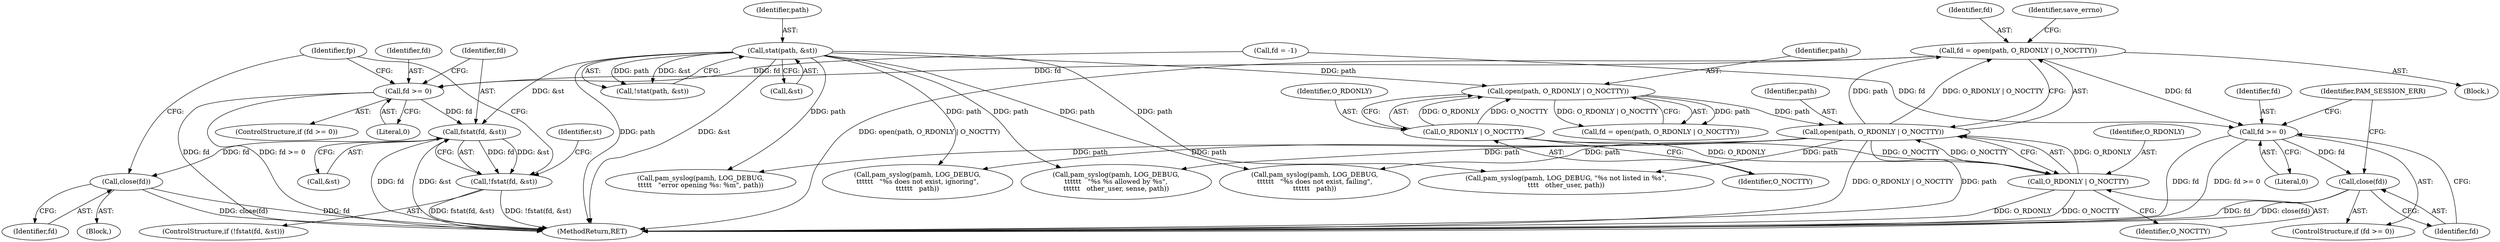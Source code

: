 digraph "0_altlinux_843807a3a90f52e7538be756616510730a24739a@API" {
"1000205" [label="(Call,fd = open(path, O_RDONLY | O_NOCTTY))"];
"1000207" [label="(Call,open(path, O_RDONLY | O_NOCTTY))"];
"1000200" [label="(Call,open(path, O_RDONLY | O_NOCTTY))"];
"1000184" [label="(Call,stat(path, &st))"];
"1000202" [label="(Call,O_RDONLY | O_NOCTTY)"];
"1000209" [label="(Call,O_RDONLY | O_NOCTTY)"];
"1000222" [label="(Call,fd >= 0)"];
"1000225" [label="(Call,close(fd))"];
"1000230" [label="(Call,fd >= 0)"];
"1000236" [label="(Call,fstat(fd, &st))"];
"1000235" [label="(Call,!fstat(fd, &st))"];
"1000250" [label="(Call,close(fd))"];
"1000234" [label="(ControlStructure,if (!fstat(fd, &st)))"];
"1000250" [label="(Call,close(fd))"];
"1000203" [label="(Identifier,O_RDONLY)"];
"1000185" [label="(Identifier,path)"];
"1000230" [label="(Call,fd >= 0)"];
"1000208" [label="(Identifier,path)"];
"1000231" [label="(Identifier,fd)"];
"1000240" [label="(Block,)"];
"1000221" [label="(ControlStructure,if (fd >= 0))"];
"1000229" [label="(ControlStructure,if (fd >= 0))"];
"1000236" [label="(Call,fstat(fd, &st))"];
"1000222" [label="(Call,fd >= 0)"];
"1000253" [label="(Identifier,fp)"];
"1000251" [label="(Identifier,fd)"];
"1000210" [label="(Identifier,O_RDONLY)"];
"1000200" [label="(Call,open(path, O_RDONLY | O_NOCTTY))"];
"1000207" [label="(Call,open(path, O_RDONLY | O_NOCTTY))"];
"1000232" [label="(Literal,0)"];
"1000360" [label="(Call,pam_syslog(pamh, LOG_DEBUG,\n\t\t\t\t\t\t   \"%s does not exist, failing\",\n\t\t\t\t\t\t   path))"];
"1000202" [label="(Call,O_RDONLY | O_NOCTTY)"];
"1000309" [label="(Call,pam_syslog(pamh, LOG_DEBUG,\n\t\t\t\t\t\t   \"%s %s allowed by %s\",\n\t\t\t\t\t\t   other_user, sense, path))"];
"1000228" [label="(Identifier,PAM_SESSION_ERR)"];
"1000235" [label="(Call,!fstat(fd, &st))"];
"1000205" [label="(Call,fd = open(path, O_RDONLY | O_NOCTTY))"];
"1000371" [label="(Call,pam_syslog(pamh, LOG_DEBUG,\n\t\t\t\t\t   \"error opening %s: %m\", path))"];
"1000350" [label="(Call,pam_syslog(pamh, LOG_DEBUG,\n\t\t\t\t\t\t   \"%s does not exist, ignoring\",\n\t\t\t\t\t\t   path))"];
"1000211" [label="(Identifier,O_NOCTTY)"];
"1000226" [label="(Identifier,fd)"];
"1000225" [label="(Call,close(fd))"];
"1000237" [label="(Identifier,fd)"];
"1000245" [label="(Identifier,st)"];
"1000188" [label="(Block,)"];
"1000224" [label="(Literal,0)"];
"1000213" [label="(Identifier,save_errno)"];
"1000209" [label="(Call,O_RDONLY | O_NOCTTY)"];
"1000223" [label="(Identifier,fd)"];
"1000323" [label="(Call,pam_syslog(pamh, LOG_DEBUG, \"%s not listed in %s\",\n\t\t\t\t   other_user, path))"];
"1000120" [label="(Call,fd = -1)"];
"1000238" [label="(Call,&st)"];
"1000201" [label="(Identifier,path)"];
"1000378" [label="(MethodReturn,RET)"];
"1000204" [label="(Identifier,O_NOCTTY)"];
"1000198" [label="(Call,fd = open(path, O_RDONLY | O_NOCTTY))"];
"1000184" [label="(Call,stat(path, &st))"];
"1000183" [label="(Call,!stat(path, &st))"];
"1000186" [label="(Call,&st)"];
"1000206" [label="(Identifier,fd)"];
"1000205" -> "1000188"  [label="AST: "];
"1000205" -> "1000207"  [label="CFG: "];
"1000206" -> "1000205"  [label="AST: "];
"1000207" -> "1000205"  [label="AST: "];
"1000213" -> "1000205"  [label="CFG: "];
"1000205" -> "1000378"  [label="DDG: open(path, O_RDONLY | O_NOCTTY)"];
"1000207" -> "1000205"  [label="DDG: path"];
"1000207" -> "1000205"  [label="DDG: O_RDONLY | O_NOCTTY"];
"1000205" -> "1000222"  [label="DDG: fd"];
"1000205" -> "1000230"  [label="DDG: fd"];
"1000207" -> "1000209"  [label="CFG: "];
"1000208" -> "1000207"  [label="AST: "];
"1000209" -> "1000207"  [label="AST: "];
"1000207" -> "1000378"  [label="DDG: O_RDONLY | O_NOCTTY"];
"1000207" -> "1000378"  [label="DDG: path"];
"1000200" -> "1000207"  [label="DDG: path"];
"1000209" -> "1000207"  [label="DDG: O_RDONLY"];
"1000209" -> "1000207"  [label="DDG: O_NOCTTY"];
"1000207" -> "1000309"  [label="DDG: path"];
"1000207" -> "1000323"  [label="DDG: path"];
"1000207" -> "1000350"  [label="DDG: path"];
"1000207" -> "1000360"  [label="DDG: path"];
"1000207" -> "1000371"  [label="DDG: path"];
"1000200" -> "1000198"  [label="AST: "];
"1000200" -> "1000202"  [label="CFG: "];
"1000201" -> "1000200"  [label="AST: "];
"1000202" -> "1000200"  [label="AST: "];
"1000198" -> "1000200"  [label="CFG: "];
"1000200" -> "1000198"  [label="DDG: path"];
"1000200" -> "1000198"  [label="DDG: O_RDONLY | O_NOCTTY"];
"1000184" -> "1000200"  [label="DDG: path"];
"1000202" -> "1000200"  [label="DDG: O_RDONLY"];
"1000202" -> "1000200"  [label="DDG: O_NOCTTY"];
"1000184" -> "1000183"  [label="AST: "];
"1000184" -> "1000186"  [label="CFG: "];
"1000185" -> "1000184"  [label="AST: "];
"1000186" -> "1000184"  [label="AST: "];
"1000183" -> "1000184"  [label="CFG: "];
"1000184" -> "1000378"  [label="DDG: &st"];
"1000184" -> "1000378"  [label="DDG: path"];
"1000184" -> "1000183"  [label="DDG: path"];
"1000184" -> "1000183"  [label="DDG: &st"];
"1000184" -> "1000236"  [label="DDG: &st"];
"1000184" -> "1000309"  [label="DDG: path"];
"1000184" -> "1000323"  [label="DDG: path"];
"1000184" -> "1000350"  [label="DDG: path"];
"1000184" -> "1000360"  [label="DDG: path"];
"1000184" -> "1000371"  [label="DDG: path"];
"1000202" -> "1000204"  [label="CFG: "];
"1000203" -> "1000202"  [label="AST: "];
"1000204" -> "1000202"  [label="AST: "];
"1000202" -> "1000209"  [label="DDG: O_RDONLY"];
"1000202" -> "1000209"  [label="DDG: O_NOCTTY"];
"1000209" -> "1000211"  [label="CFG: "];
"1000210" -> "1000209"  [label="AST: "];
"1000211" -> "1000209"  [label="AST: "];
"1000209" -> "1000378"  [label="DDG: O_RDONLY"];
"1000209" -> "1000378"  [label="DDG: O_NOCTTY"];
"1000222" -> "1000221"  [label="AST: "];
"1000222" -> "1000224"  [label="CFG: "];
"1000223" -> "1000222"  [label="AST: "];
"1000224" -> "1000222"  [label="AST: "];
"1000226" -> "1000222"  [label="CFG: "];
"1000228" -> "1000222"  [label="CFG: "];
"1000222" -> "1000378"  [label="DDG: fd"];
"1000222" -> "1000378"  [label="DDG: fd >= 0"];
"1000120" -> "1000222"  [label="DDG: fd"];
"1000222" -> "1000225"  [label="DDG: fd"];
"1000225" -> "1000221"  [label="AST: "];
"1000225" -> "1000226"  [label="CFG: "];
"1000226" -> "1000225"  [label="AST: "];
"1000228" -> "1000225"  [label="CFG: "];
"1000225" -> "1000378"  [label="DDG: close(fd)"];
"1000225" -> "1000378"  [label="DDG: fd"];
"1000230" -> "1000229"  [label="AST: "];
"1000230" -> "1000232"  [label="CFG: "];
"1000231" -> "1000230"  [label="AST: "];
"1000232" -> "1000230"  [label="AST: "];
"1000237" -> "1000230"  [label="CFG: "];
"1000253" -> "1000230"  [label="CFG: "];
"1000230" -> "1000378"  [label="DDG: fd"];
"1000230" -> "1000378"  [label="DDG: fd >= 0"];
"1000120" -> "1000230"  [label="DDG: fd"];
"1000230" -> "1000236"  [label="DDG: fd"];
"1000236" -> "1000235"  [label="AST: "];
"1000236" -> "1000238"  [label="CFG: "];
"1000237" -> "1000236"  [label="AST: "];
"1000238" -> "1000236"  [label="AST: "];
"1000235" -> "1000236"  [label="CFG: "];
"1000236" -> "1000378"  [label="DDG: fd"];
"1000236" -> "1000378"  [label="DDG: &st"];
"1000236" -> "1000235"  [label="DDG: fd"];
"1000236" -> "1000235"  [label="DDG: &st"];
"1000236" -> "1000250"  [label="DDG: fd"];
"1000235" -> "1000234"  [label="AST: "];
"1000245" -> "1000235"  [label="CFG: "];
"1000253" -> "1000235"  [label="CFG: "];
"1000235" -> "1000378"  [label="DDG: fstat(fd, &st)"];
"1000235" -> "1000378"  [label="DDG: !fstat(fd, &st)"];
"1000250" -> "1000240"  [label="AST: "];
"1000250" -> "1000251"  [label="CFG: "];
"1000251" -> "1000250"  [label="AST: "];
"1000253" -> "1000250"  [label="CFG: "];
"1000250" -> "1000378"  [label="DDG: fd"];
"1000250" -> "1000378"  [label="DDG: close(fd)"];
}
